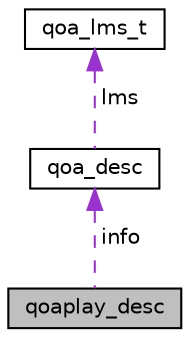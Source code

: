 digraph "qoaplay_desc"
{
 // LATEX_PDF_SIZE
  edge [fontname="Helvetica",fontsize="10",labelfontname="Helvetica",labelfontsize="10"];
  node [fontname="Helvetica",fontsize="10",shape=record];
  Node1 [label="qoaplay_desc",height=0.2,width=0.4,color="black", fillcolor="grey75", style="filled", fontcolor="black",tooltip=" "];
  Node2 -> Node1 [dir="back",color="darkorchid3",fontsize="10",style="dashed",label=" info" ,fontname="Helvetica"];
  Node2 [label="qoa_desc",height=0.2,width=0.4,color="black", fillcolor="white", style="filled",URL="$structqoa__desc.html",tooltip=" "];
  Node3 -> Node2 [dir="back",color="darkorchid3",fontsize="10",style="dashed",label=" lms" ,fontname="Helvetica"];
  Node3 [label="qoa_lms_t",height=0.2,width=0.4,color="black", fillcolor="white", style="filled",URL="$structqoa__lms__t.html",tooltip=" "];
}
